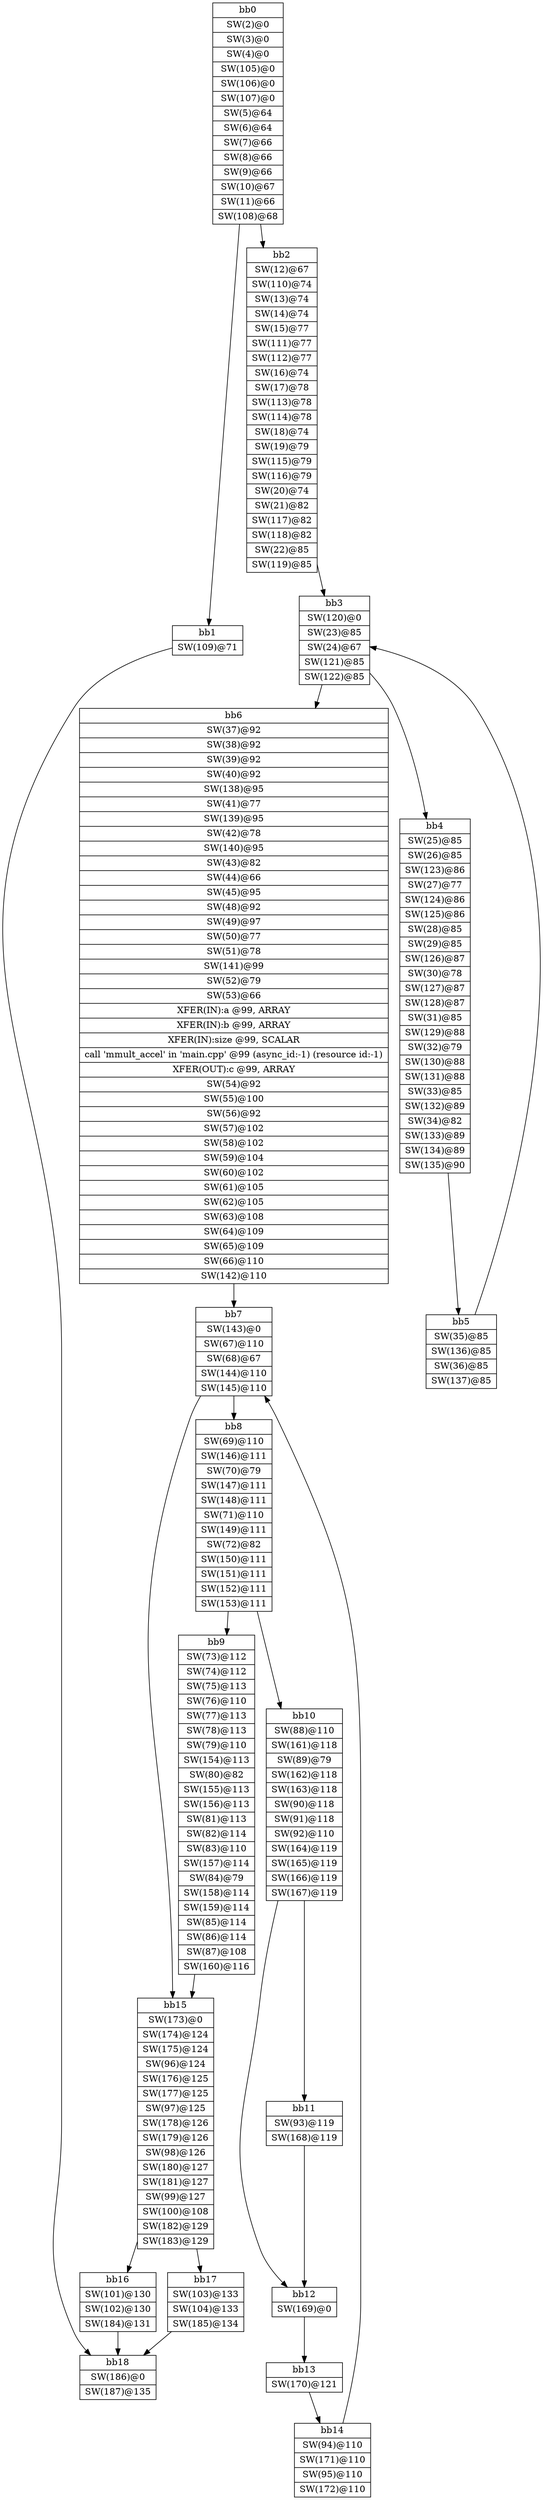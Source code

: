 digraph CDFG {
node [shape=record];
bb0 [shape=record, label = "{bb0|<x0x2424480>SW(2)@0\n|<x0x2424390>SW(3)@0\n|<x0x2428190>SW(4)@0\n|<x0x2eb1a50>SW(105)@0\n|<x0x2eb1af0>SW(106)@0\n|<x0x2eb1bd0>SW(107)@0\n|<x0x2ea2ae0>SW(5)@64\n|<x0x2ea2d80>SW(6)@64\n|<x0x2ea2ef0>SW(7)@66\n|<x0x2ea3130>SW(8)@66\n|<x0x2ea4920>SW(9)@66\n|<x0x2ea4b60>SW(10)@67\n|<x0x2ea31d0>SW(11)@66\n|<x0x2eb1da0>SW(108)@68\n}"];
bb1 [shape=record, label = "{bb1|<x0x2eb20d0>SW(109)@71\n}"];
bb2 [shape=record, label = "{bb2|<x0x2ea3420>SW(12)@67\n|<x0x2eb25b0>SW(110)@74\n|<x0x2ea4170>SW(13)@74\n|<x0x2ea42c0>SW(14)@74\n|<x0x2ea4430>SW(15)@77\n|<x0x2eb2770>SW(111)@77\n|<x0x2eb2940>SW(112)@77\n|<x0x2ea46d0>SW(16)@74\n|<x0x2ea4d30>SW(17)@78\n|<x0x2eb2b20>SW(113)@78\n|<x0x2eb2cc0>SW(114)@78\n|<x0x2ea4f40>SW(18)@74\n|<x0x2ea50f0>SW(19)@79\n|<x0x2eb2fb0>SW(115)@79\n|<x0x2eb3130>SW(116)@79\n|<x0x2ea5300>SW(20)@74\n|<x0x2ea54b0>SW(21)@82\n|<x0x2eb3300>SW(117)@82\n|<x0x2eb35c0>SW(118)@82\n|<x0x2ea5760>SW(22)@85\n|<x0x2eb3770>SW(119)@85\n}"];
bb3 [shape=record, label = "{bb3|<x0x2eb3980>SW(120)@0\n|<x0x2ea5910>SW(23)@85\n|<x0x2ea5b60>SW(24)@67\n|<x0x2eb3cb0>SW(121)@85\n|<x0x2eb3e50>SW(122)@85\n}"];
bb4 [shape=record, label = "{bb4|<x0x2ea5d10>SW(25)@85\n|<x0x2ea5f60>SW(26)@85\n|<x0x2eb4310>SW(123)@86\n|<x0x2ea6b10>SW(27)@77\n|<x0x2eb44e0>SW(124)@86\n|<x0x2eb45d0>SW(125)@86\n|<x0x2ea6c80>SW(28)@85\n|<x0x2ea6190>SW(29)@85\n|<x0x2eb47d0>SW(126)@87\n|<x0x2ea6350>SW(30)@78\n|<x0x2eb4a20>SW(127)@87\n|<x0x2eb4bc0>SW(128)@87\n|<x0x2ea64c0>SW(31)@85\n|<x0x2eb4d60>SW(129)@88\n|<x0x2ea6630>SW(32)@79\n|<x0x2eb5070>SW(130)@88\n|<x0x2eb52b0>SW(131)@88\n|<x0x2ea6870>SW(33)@85\n|<x0x2eb5480>SW(132)@89\n|<x0x2ea9030>SW(34)@82\n|<x0x2eb5630>SW(133)@89\n|<x0x2eb5720>SW(134)@89\n|<x0x2eb5940>SW(135)@90\n}"];
bb5 [shape=record, label = "{bb5|<x0x2ea6fc0>SW(35)@85\n|<x0x2eb7f20>SW(136)@85\n|<x0x2ea7180>SW(36)@85\n|<x0x2eb5cd0>SW(137)@85\n}"];
bb6 [shape=record, label = "{bb6|<x0x2ea73c0>SW(37)@92\n|<x0x2ea7590>SW(38)@92\n|<x0x2ea77e0>SW(39)@92\n|<x0x2ea79b0>SW(40)@92\n|<x0x2eb6020>SW(138)@95\n|<x0x2ea7c00>SW(41)@77\n|<x0x2eb61f0>SW(139)@95\n|<x0x2ea7dd0>SW(42)@78\n|<x0x2eb63c0>SW(140)@95\n|<x0x2ea8030>SW(43)@82\n|<x0x2ea8bd0>SW(44)@66\n|<x0x2ea8e10>SW(45)@95\n|<x0x2ea86a0>SW(48)@92\n|<x0x2ea8810>SW(49)@97\n|<x0x2ea8a40>SW(50)@77\n|<x0x2ea9260>SW(51)@78\n|<x0x2eb67b0>SW(141)@99\n|<x0x2ea94c0>SW(52)@79\n|<x0x2ea9670>SW(53)@66\n|<x0x2ebf000>XFER(IN):a @99, ARRAY\n|<x0x2ebf0d0>XFER(IN):b @99, ARRAY\n|<x0x2ebf2f0>XFER(IN):size @99, SCALAR\n|<x0x2428480>call 'mmult_accel' in 'main.cpp' @99 (async_id:-1) (resource id:-1)\n|<x0x2ebf1d0>XFER(OUT):c @99, ARRAY\n|<x0x2ea9cf0>SW(54)@92\n|<x0x2ea9e20>SW(55)@100\n|<x0x2ea9fe0>SW(56)@92\n|<x0x2eaa260>SW(57)@102\n|<x0x2eaae20>SW(58)@102\n|<x0x2eaabb0>SW(59)@104\n|<x0x2eab050>SW(60)@102\n|<x0x2eaa420>SW(61)@105\n|<x0x2eaa740>SW(62)@105\n|<x0x2eab480>SW(63)@108\n|<x0x2eab5b0>SW(64)@109\n|<x0x2eab880>SW(65)@109\n|<x0x2eabae0>SW(66)@110\n|<x0x2eb6cd0>SW(142)@110\n}"];
bb7 [shape=record, label = "{bb7|<x0x2eb79e0>SW(143)@0\n|<x0x2eabd40>SW(67)@110\n|<x0x2eabf00>SW(68)@67\n|<x0x2eb7b30>SW(144)@110\n|<x0x2eb6db0>SW(145)@110\n}"];
bb8 [shape=record, label = "{bb8|<x0x2eac140>SW(69)@110\n|<x0x2eb4050>SW(146)@111\n|<x0x2eac300>SW(70)@79\n|<x0x2eb7500>SW(147)@111\n|<x0x2eb75d0>SW(148)@111\n|<x0x2eac540>SW(71)@110\n|<x0x2eb8340>SW(149)@111\n|<x0x2eac700>SW(72)@82\n|<x0x2eb8510>SW(150)@111\n|<x0x2eb8670>SW(151)@111\n|<x0x2eb8810>SW(152)@111\n|<x0x2eb8980>SW(153)@111\n}"];
bb9 [shape=record, label = "{bb9|<x0x2ead300>SW(73)@112\n|<x0x2eac7a0>SW(74)@112\n|<x0x2eaca70>SW(75)@113\n|<x0x2eaccf0>SW(76)@110\n|<x0x2eace80>SW(77)@113\n|<x0x2ead640>SW(78)@113\n|<x0x2ead8a0>SW(79)@110\n|<x0x2eb8eb0>SW(154)@113\n|<x0x2eada60>SW(80)@82\n|<x0x2eb9080>SW(155)@113\n|<x0x2eb9220>SW(156)@113\n|<x0x2eadcc0>SW(81)@113\n|<x0x2eadea0>SW(82)@114\n|<x0x2eae170>SW(83)@110\n|<x0x2eb9540>SW(157)@114\n|<x0x2eae330>SW(84)@79\n|<x0x2eb9710>SW(158)@114\n|<x0x2eb98b0>SW(159)@114\n|<x0x2eae590>SW(85)@114\n|<x0x2eae770>SW(86)@114\n|<x0x2eaf400>SW(87)@108\n|<x0x2eb9bd0>SW(160)@116\n}"];
bb10 [shape=record, label = "{bb10|<x0x2eaf590>SW(88)@110\n|<x0x2eb9e90>SW(161)@118\n|<x0x2eae9a0>SW(89)@79\n|<x0x2eba060>SW(162)@118\n|<x0x2eba100>SW(163)@118\n|<x0x2eaeb50>SW(90)@118\n|<x0x2eaedc0>SW(91)@118\n|<x0x2eaeed0>SW(92)@110\n|<x0x2eba330>SW(164)@119\n|<x0x2eba860>SW(165)@119\n|<x0x2ebaa00>SW(166)@119\n|<x0x2ebaf30>SW(167)@119\n}"];
bb11 [shape=record, label = "{bb11|<x0x2eaf6d0>SW(93)@119\n|<x0x2ebace0>SW(168)@119\n}"];
bb12 [shape=record, label = "{bb12|<x0x2ebb280>SW(169)@0\n}"];
bb13 [shape=record, label = "{bb13|<x0x2ebb500>SW(170)@121\n}"];
bb14 [shape=record, label = "{bb14|<x0x2eaf890>SW(94)@110\n|<x0x2ebb820>SW(171)@110\n|<x0x2eafa50>SW(95)@110\n|<x0x2ebbad0>SW(172)@110\n}"];
bb15 [shape=record, label = "{bb15|<x0x2ebbda0>SW(173)@0\n|<x0x2ebc400>SW(174)@124\n|<x0x2ebc560>SW(175)@124\n|<x0x2eafcd0>SW(96)@124\n|<x0x2ebbe60>SW(176)@125\n|<x0x2ebbfd0>SW(177)@125\n|<x0x2eafeb0>SW(97)@125\n|<x0x2ebc1a0>SW(178)@126\n|<x0x2ebe8f0>SW(179)@126\n|<x0x2eb00c0>SW(98)@126\n|<x0x2ebc8a0>SW(180)@127\n|<x0x2ebca10>SW(181)@127\n|<x0x2eb0210>SW(99)@127\n|<x0x2eb04b0>SW(100)@108\n|<x0x2ebcbd0>SW(182)@129\n|<x0x2ebceb0>SW(183)@129\n}"];
bb16 [shape=record, label = "{bb16|<x0x2eb0660>SW(101)@130\n|<x0x2eb0930>SW(102)@130\n|<x0x2eb6f90>SW(184)@131\n}"];
bb17 [shape=record, label = "{bb17|<x0x2eb15a0>SW(103)@133\n|<x0x2eb0b60>SW(104)@133\n|<x0x2ebd8d0>SW(185)@134\n}"];
bb18 [shape=record, label = "{bb18|<x0x2ebdc80>SW(186)@0\n|<x0x2ebdd70>SW(187)@135\n}"];
bb0 -> bb1
bb0 -> bb2
bb1 -> bb18
bb2 -> bb3
bb3 -> bb4
bb3 -> bb6
bb4 -> bb5
bb5 -> bb3
bb6 -> bb7
bb7 -> bb8
bb7 -> bb15
bb8 -> bb10
bb8 -> bb9
bb9 -> bb15
bb10 -> bb11
bb10 -> bb12
bb11 -> bb12
bb12 -> bb13
bb13 -> bb14
bb14 -> bb7
bb15 -> bb17
bb15 -> bb16
bb16 -> bb18
bb17 -> bb18
}
